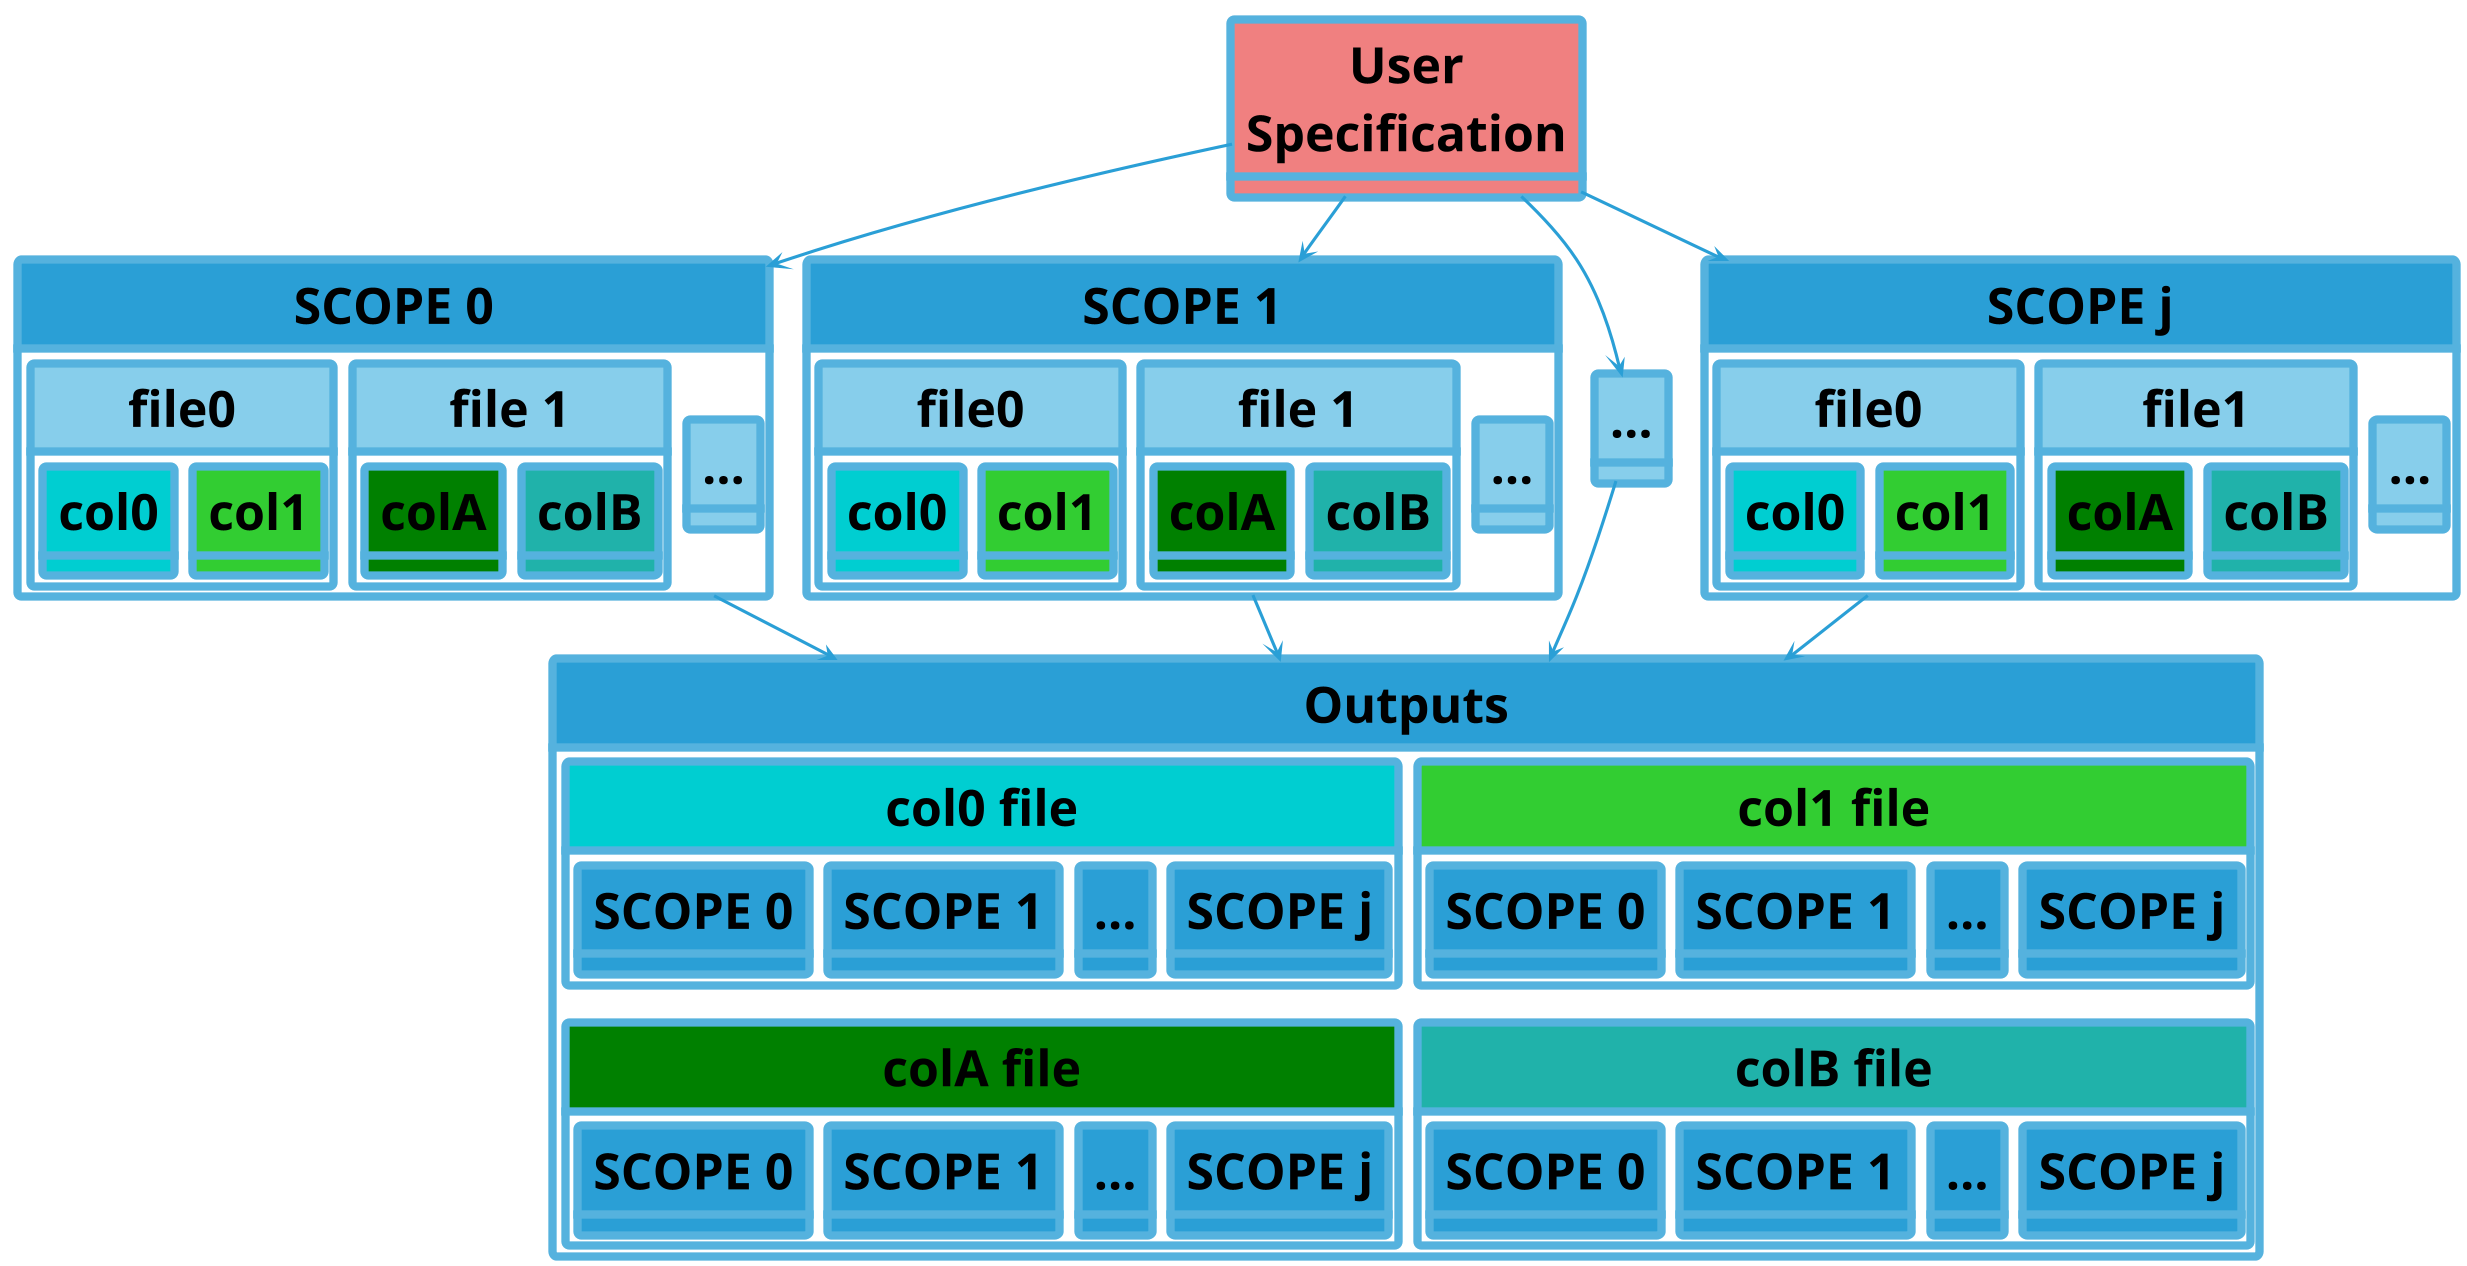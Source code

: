 @startuml

skinparam defaultTextAlignment center

!theme cyborg

' Configuration
skinparam DefaultFontSize 48
skinparam DefaultFontColor #black
skinparam stateBorderThickness 8
skinparam stateFontStyle bold

state "User\nSpecification" as user #lightcoral

state "SCOPE 0" as SCOPE0 {
   state "file0" as file00 #skyblue {
      state "col0" as col000 #darkturquoise
      state "col1" as col001 #limegreen
   }
   state "file 1" as file01  #skyblue {
      state "colA" as col010 #green
      state "colB" as col011 #lightseagreen
   }
   state "..." as file0x #skyblue
}
state "SCOPE 1" as SCOPE1 {
   state "file0" as file10 #skyblue {
      state "col0" as col100 #darkturquoise
      state "col1" as col101 #limegreen
   }
   state "file 1" as file11  #skyblue {
      state "colA" as col110 #green
      state "colB" as col111 #lightseagreen
   }
   state "..." as file1x #skyblue
}
state "..." as SCOPEx #skyblue

state "SCOPE j" as SCOPEj {
   state "file0" as filej0 #skyblue {
      state "col0" as colj00 #darkturquoise
      state "col1" as colj01 #limegreen
   }
   state "file1" as filej1  #skyblue {
      state "colA" as colj10 #green
      state "colB" as colj11 #lightseagreen
   }
   state "..." as filejx #skyblue
}

state "Outputs" as inter {
   state "col0 file" as filep0 #darkturquoise {
      state "SCOPE 0" as colp00
      state "SCOPE 1" as colp01
      state "..." as colp0x
      state "SCOPE j" as colp0j
   }
   state "col1 file" as filep1 #limegreen {
      state "SCOPE 0" as colp10
      state "SCOPE 1" as colp11
      state "..." as colp1x
      state "SCOPE j" as colp1j
   }
   state "colA file" as filep2 #green {
      state "SCOPE 0" as colp20
      state "SCOPE 1" as colp21
      state "..." as colp2x
      state "SCOPE j" as colp2j
   }
   state "colB file" as filep3 #lightseagreen {
      state "SCOPE 0" as colp30
      state "SCOPE 1" as colp31
      state "..." as colp3x
      state "SCOPE j" as colp3j
   }
}

filep0 -[hidden]r-> filep1
filep2 -[hidden]r-> filep3
filep0 -[hidden]d-> filep2
filep1 -[hidden]d-> filep3

user --> SCOPE0
user --> SCOPE1
user --> SCOPEx
user --> SCOPEj

SCOPE0 --> inter
SCOPE1 --> inter
SCOPEx --> inter
SCOPEj --> inter

@enduml
